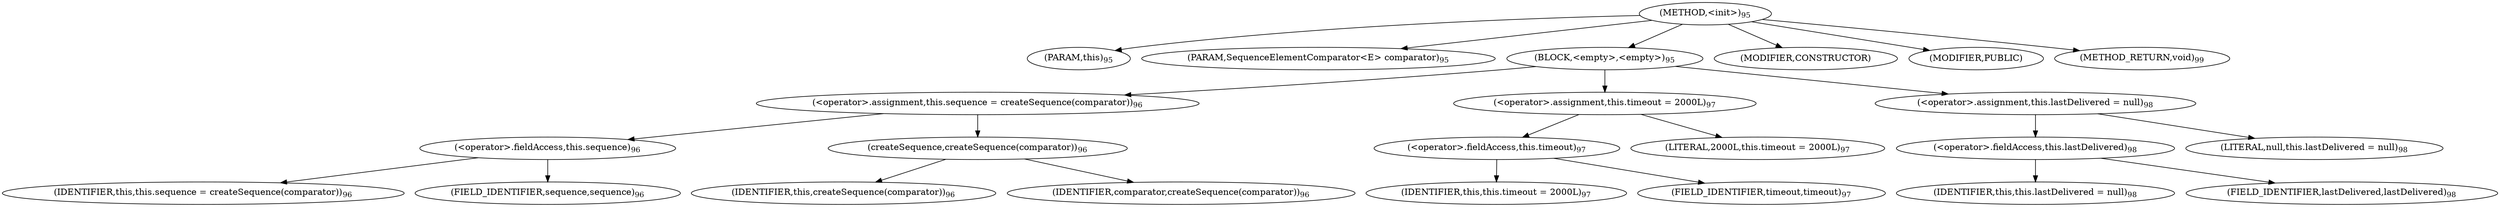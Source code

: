 digraph "&lt;init&gt;" {  
"57" [label = <(METHOD,&lt;init&gt;)<SUB>95</SUB>> ]
"4" [label = <(PARAM,this)<SUB>95</SUB>> ]
"58" [label = <(PARAM,SequenceElementComparator&lt;E&gt; comparator)<SUB>95</SUB>> ]
"59" [label = <(BLOCK,&lt;empty&gt;,&lt;empty&gt;)<SUB>95</SUB>> ]
"60" [label = <(&lt;operator&gt;.assignment,this.sequence = createSequence(comparator))<SUB>96</SUB>> ]
"61" [label = <(&lt;operator&gt;.fieldAccess,this.sequence)<SUB>96</SUB>> ]
"3" [label = <(IDENTIFIER,this,this.sequence = createSequence(comparator))<SUB>96</SUB>> ]
"62" [label = <(FIELD_IDENTIFIER,sequence,sequence)<SUB>96</SUB>> ]
"63" [label = <(createSequence,createSequence(comparator))<SUB>96</SUB>> ]
"5" [label = <(IDENTIFIER,this,createSequence(comparator))<SUB>96</SUB>> ]
"64" [label = <(IDENTIFIER,comparator,createSequence(comparator))<SUB>96</SUB>> ]
"65" [label = <(&lt;operator&gt;.assignment,this.timeout = 2000L)<SUB>97</SUB>> ]
"66" [label = <(&lt;operator&gt;.fieldAccess,this.timeout)<SUB>97</SUB>> ]
"6" [label = <(IDENTIFIER,this,this.timeout = 2000L)<SUB>97</SUB>> ]
"67" [label = <(FIELD_IDENTIFIER,timeout,timeout)<SUB>97</SUB>> ]
"68" [label = <(LITERAL,2000L,this.timeout = 2000L)<SUB>97</SUB>> ]
"69" [label = <(&lt;operator&gt;.assignment,this.lastDelivered = null)<SUB>98</SUB>> ]
"70" [label = <(&lt;operator&gt;.fieldAccess,this.lastDelivered)<SUB>98</SUB>> ]
"7" [label = <(IDENTIFIER,this,this.lastDelivered = null)<SUB>98</SUB>> ]
"71" [label = <(FIELD_IDENTIFIER,lastDelivered,lastDelivered)<SUB>98</SUB>> ]
"72" [label = <(LITERAL,null,this.lastDelivered = null)<SUB>98</SUB>> ]
"73" [label = <(MODIFIER,CONSTRUCTOR)> ]
"74" [label = <(MODIFIER,PUBLIC)> ]
"75" [label = <(METHOD_RETURN,void)<SUB>99</SUB>> ]
  "57" -> "4" 
  "57" -> "58" 
  "57" -> "59" 
  "57" -> "73" 
  "57" -> "74" 
  "57" -> "75" 
  "59" -> "60" 
  "59" -> "65" 
  "59" -> "69" 
  "60" -> "61" 
  "60" -> "63" 
  "61" -> "3" 
  "61" -> "62" 
  "63" -> "5" 
  "63" -> "64" 
  "65" -> "66" 
  "65" -> "68" 
  "66" -> "6" 
  "66" -> "67" 
  "69" -> "70" 
  "69" -> "72" 
  "70" -> "7" 
  "70" -> "71" 
}
